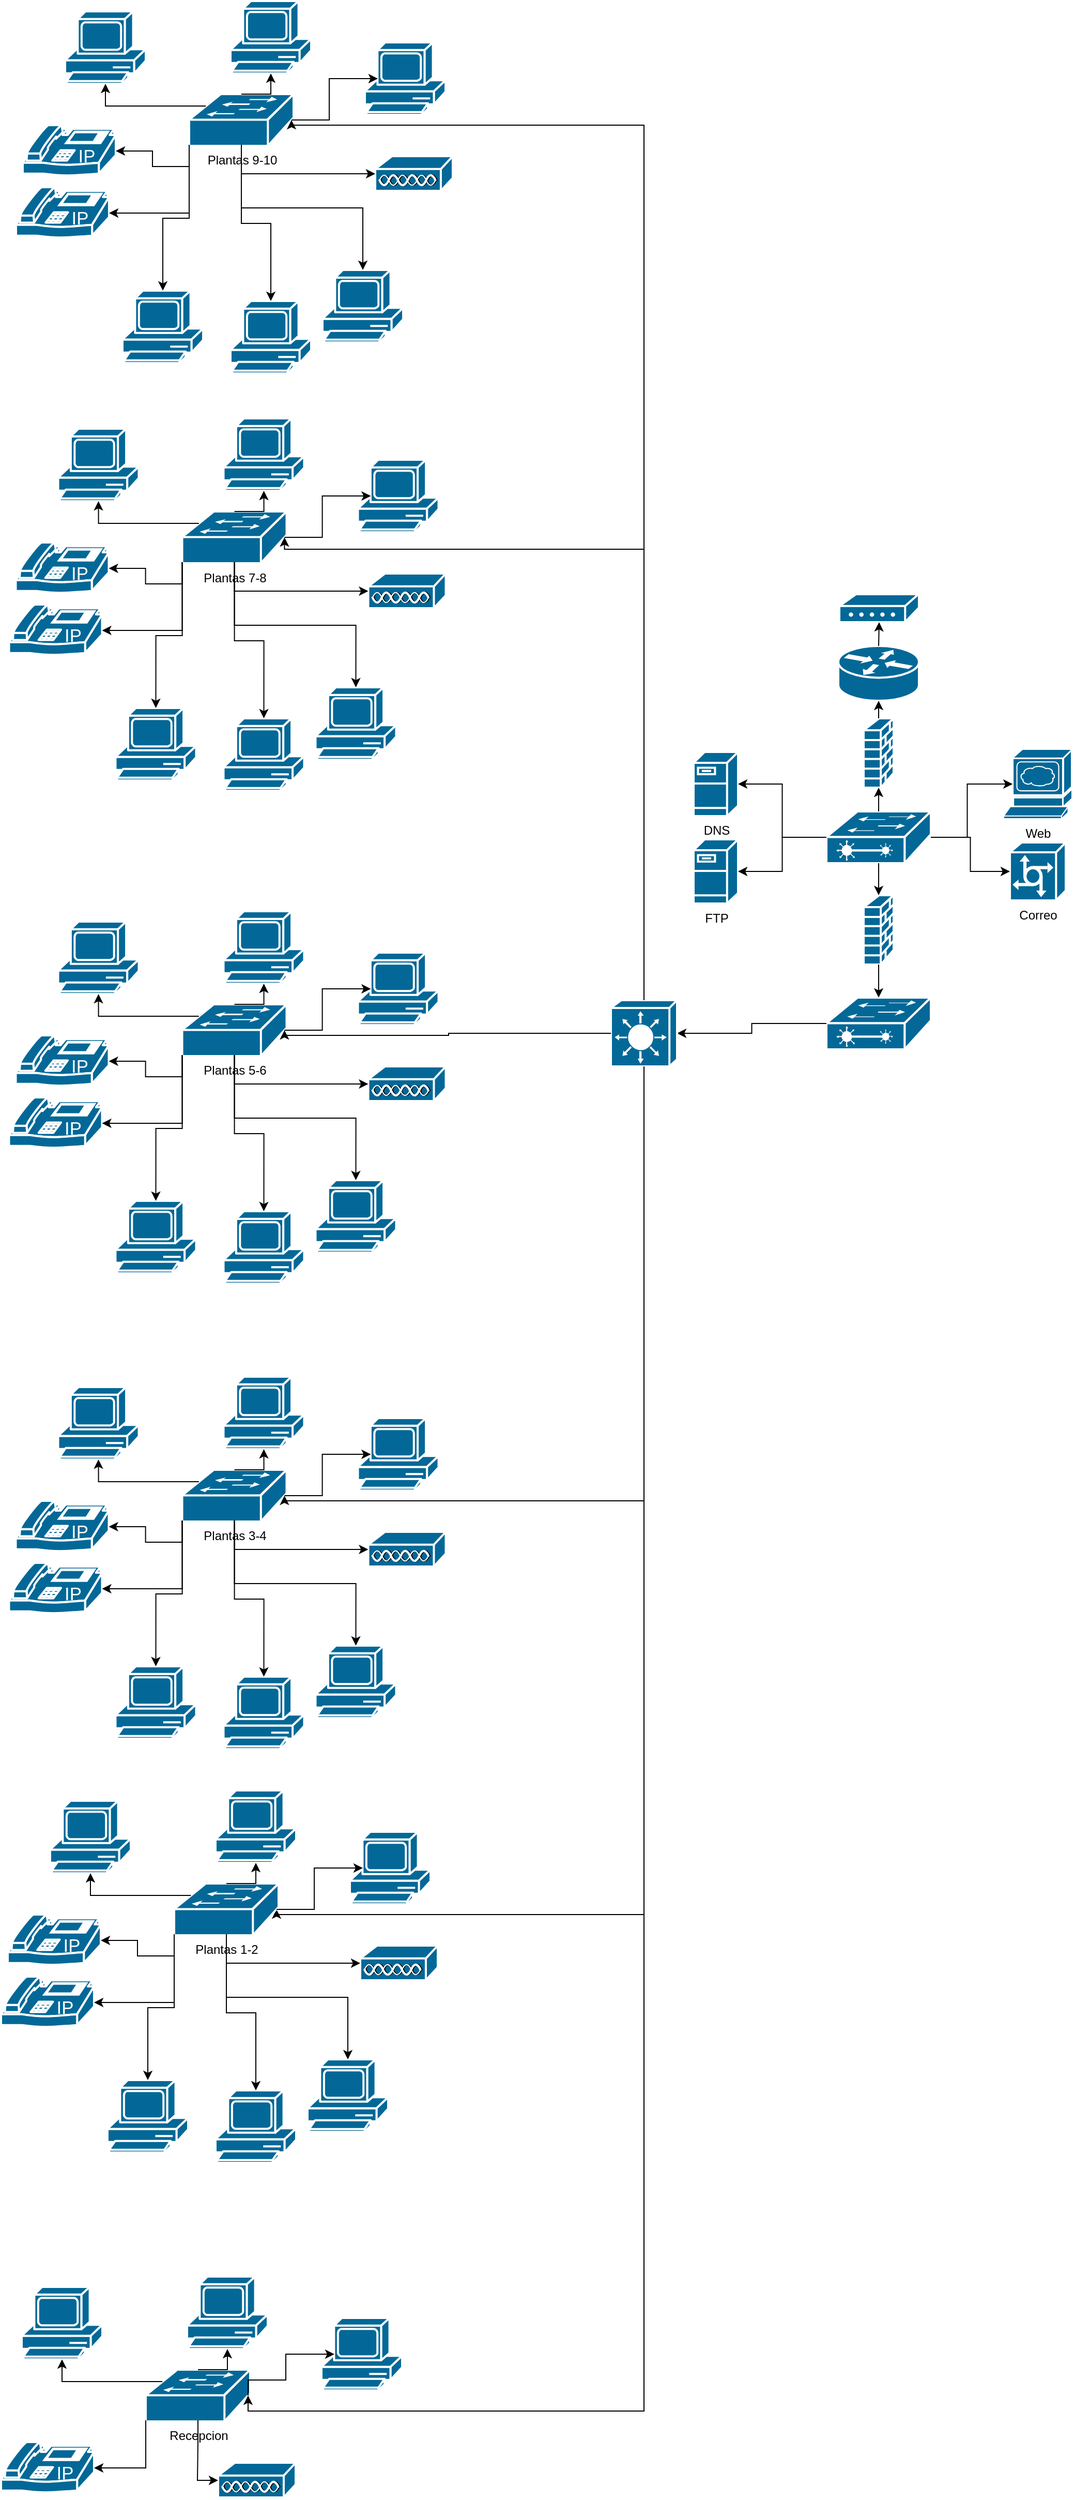 <mxfile version="26.1.0">
  <diagram id="6a731a19-8d31-9384-78a2-239565b7b9f0" name="Page-1">
    <mxGraphModel dx="1764" dy="2402" grid="1" gridSize="10" guides="1" tooltips="1" connect="1" arrows="1" fold="1" page="1" pageScale="1" pageWidth="827" pageHeight="1169" background="none" math="0" shadow="0">
      <root>
        <mxCell id="0" />
        <mxCell id="1" parent="0" />
        <mxCell id="Vm12SqW0arUlgmqyAax0-2257" value="" style="shape=mxgraph.cisco.routers.router;sketch=0;html=1;pointerEvents=1;dashed=0;fillColor=#036897;strokeColor=#ffffff;strokeWidth=2;verticalLabelPosition=bottom;verticalAlign=top;align=center;outlineConnect=0;" parent="1" vertex="1">
          <mxGeometry x="830" y="313.5" width="78" height="53" as="geometry" />
        </mxCell>
        <mxCell id="Vm12SqW0arUlgmqyAax0-2259" value="" style="shape=mxgraph.cisco.switches.layer_2_remote_switch;sketch=0;html=1;pointerEvents=1;dashed=0;fillColor=#036897;strokeColor=#ffffff;strokeWidth=2;verticalLabelPosition=bottom;verticalAlign=top;align=center;outlineConnect=0;" parent="1" vertex="1">
          <mxGeometry x="818.5" y="473.5" width="101" height="50" as="geometry" />
        </mxCell>
        <mxCell id="Vm12SqW0arUlgmqyAax0-2260" value="" style="shape=mxgraph.cisco.switches.layer_2_remote_switch;sketch=0;html=1;pointerEvents=1;dashed=0;fillColor=#036897;strokeColor=#ffffff;strokeWidth=2;verticalLabelPosition=bottom;verticalAlign=top;align=center;outlineConnect=0;" parent="1" vertex="1">
          <mxGeometry x="818.5" y="653.5" width="101" height="50" as="geometry" />
        </mxCell>
        <mxCell id="Vm12SqW0arUlgmqyAax0-2261" value="" style="shape=mxgraph.cisco.security.firewall;sketch=0;html=1;pointerEvents=1;dashed=0;fillColor=#036897;strokeColor=#ffffff;strokeWidth=2;verticalLabelPosition=bottom;verticalAlign=top;align=center;outlineConnect=0;" parent="1" vertex="1">
          <mxGeometry x="854.5" y="554.5" width="29" height="67" as="geometry" />
        </mxCell>
        <mxCell id="Vm12SqW0arUlgmqyAax0-2262" value="" style="shape=mxgraph.cisco.security.firewall;sketch=0;html=1;pointerEvents=1;dashed=0;fillColor=#036897;strokeColor=#ffffff;strokeWidth=2;verticalLabelPosition=bottom;verticalAlign=top;align=center;outlineConnect=0;" parent="1" vertex="1">
          <mxGeometry x="854.5" y="383.5" width="29" height="67" as="geometry" />
        </mxCell>
        <mxCell id="Vm12SqW0arUlgmqyAax0-2267" style="edgeStyle=orthogonalEdgeStyle;rounded=0;orthogonalLoop=1;jettySize=auto;html=1;exitX=0.5;exitY=0;exitDx=0;exitDy=0;exitPerimeter=0;entryX=0.5;entryY=1;entryDx=0;entryDy=0;entryPerimeter=0;" parent="1" source="Vm12SqW0arUlgmqyAax0-2262" target="Vm12SqW0arUlgmqyAax0-2257" edge="1">
          <mxGeometry relative="1" as="geometry" />
        </mxCell>
        <mxCell id="Vm12SqW0arUlgmqyAax0-2269" style="edgeStyle=orthogonalEdgeStyle;rounded=0;orthogonalLoop=1;jettySize=auto;html=1;exitX=0.5;exitY=0;exitDx=0;exitDy=0;exitPerimeter=0;entryX=0.5;entryY=1;entryDx=0;entryDy=0;entryPerimeter=0;" parent="1" source="Vm12SqW0arUlgmqyAax0-2259" target="Vm12SqW0arUlgmqyAax0-2262" edge="1">
          <mxGeometry relative="1" as="geometry" />
        </mxCell>
        <mxCell id="Vm12SqW0arUlgmqyAax0-2270" style="edgeStyle=orthogonalEdgeStyle;rounded=0;orthogonalLoop=1;jettySize=auto;html=1;exitX=0.5;exitY=1;exitDx=0;exitDy=0;exitPerimeter=0;entryX=0.5;entryY=0;entryDx=0;entryDy=0;entryPerimeter=0;" parent="1" source="Vm12SqW0arUlgmqyAax0-2259" target="Vm12SqW0arUlgmqyAax0-2261" edge="1">
          <mxGeometry relative="1" as="geometry" />
        </mxCell>
        <mxCell id="Vm12SqW0arUlgmqyAax0-2271" style="edgeStyle=orthogonalEdgeStyle;rounded=0;orthogonalLoop=1;jettySize=auto;html=1;exitX=0.5;exitY=1;exitDx=0;exitDy=0;exitPerimeter=0;entryX=0.5;entryY=0;entryDx=0;entryDy=0;entryPerimeter=0;" parent="1" source="Vm12SqW0arUlgmqyAax0-2261" target="Vm12SqW0arUlgmqyAax0-2260" edge="1">
          <mxGeometry relative="1" as="geometry" />
        </mxCell>
        <mxCell id="Vm12SqW0arUlgmqyAax0-2272" style="edgeStyle=orthogonalEdgeStyle;rounded=0;orthogonalLoop=1;jettySize=auto;html=1;exitX=0;exitY=0.5;exitDx=0;exitDy=0;exitPerimeter=0;entryX=1;entryY=0.5;entryDx=0;entryDy=0;entryPerimeter=0;" parent="1" source="Vm12SqW0arUlgmqyAax0-2260" target="Vm12SqW0arUlgmqyAax0-2282" edge="1">
          <mxGeometry relative="1" as="geometry">
            <mxPoint x="724" y="691.5" as="targetPoint" />
          </mxGeometry>
        </mxCell>
        <mxCell id="Vm12SqW0arUlgmqyAax0-2273" value="Web" style="shape=mxgraph.cisco.servers.www_server;sketch=0;html=1;pointerEvents=1;dashed=0;fillColor=#036897;strokeColor=#ffffff;strokeWidth=2;verticalLabelPosition=bottom;verticalAlign=top;align=center;outlineConnect=0;" parent="1" vertex="1">
          <mxGeometry x="990" y="413.5" width="66" height="67" as="geometry" />
        </mxCell>
        <mxCell id="Vm12SqW0arUlgmqyAax0-2274" style="edgeStyle=orthogonalEdgeStyle;rounded=0;orthogonalLoop=1;jettySize=auto;html=1;exitX=1;exitY=0.5;exitDx=0;exitDy=0;exitPerimeter=0;entryX=0.13;entryY=0.5;entryDx=0;entryDy=0;entryPerimeter=0;" parent="1" source="Vm12SqW0arUlgmqyAax0-2259" target="Vm12SqW0arUlgmqyAax0-2273" edge="1">
          <mxGeometry relative="1" as="geometry" />
        </mxCell>
        <mxCell id="Vm12SqW0arUlgmqyAax0-2275" value="DNS" style="shape=mxgraph.cisco.servers.fileserver;sketch=0;html=1;pointerEvents=1;dashed=0;fillColor=#036897;strokeColor=#ffffff;strokeWidth=2;verticalLabelPosition=bottom;verticalAlign=top;align=center;outlineConnect=0;" parent="1" vertex="1">
          <mxGeometry x="690" y="416" width="43" height="62" as="geometry" />
        </mxCell>
        <mxCell id="Vm12SqW0arUlgmqyAax0-2276" style="edgeStyle=orthogonalEdgeStyle;rounded=0;orthogonalLoop=1;jettySize=auto;html=1;exitX=0;exitY=0.5;exitDx=0;exitDy=0;exitPerimeter=0;entryX=1;entryY=0.5;entryDx=0;entryDy=0;entryPerimeter=0;" parent="1" source="Vm12SqW0arUlgmqyAax0-2259" target="Vm12SqW0arUlgmqyAax0-2275" edge="1">
          <mxGeometry relative="1" as="geometry" />
        </mxCell>
        <mxCell id="Vm12SqW0arUlgmqyAax0-2278" value="Correo" style="shape=mxgraph.cisco.servers.communications_server;sketch=0;html=1;pointerEvents=1;dashed=0;fillColor=#036897;strokeColor=#ffffff;strokeWidth=2;verticalLabelPosition=bottom;verticalAlign=top;align=center;outlineConnect=0;" parent="1" vertex="1">
          <mxGeometry x="996" y="503.5" width="54" height="56" as="geometry" />
        </mxCell>
        <mxCell id="Vm12SqW0arUlgmqyAax0-2279" style="edgeStyle=orthogonalEdgeStyle;rounded=0;orthogonalLoop=1;jettySize=auto;html=1;exitX=1;exitY=0.5;exitDx=0;exitDy=0;exitPerimeter=0;entryX=0;entryY=0.5;entryDx=0;entryDy=0;entryPerimeter=0;" parent="1" source="Vm12SqW0arUlgmqyAax0-2259" target="Vm12SqW0arUlgmqyAax0-2278" edge="1">
          <mxGeometry relative="1" as="geometry" />
        </mxCell>
        <mxCell id="Vm12SqW0arUlgmqyAax0-2280" value="FTP" style="shape=mxgraph.cisco.servers.fileserver;sketch=0;html=1;pointerEvents=1;dashed=0;fillColor=#036897;strokeColor=#ffffff;strokeWidth=2;verticalLabelPosition=bottom;verticalAlign=top;align=center;outlineConnect=0;" parent="1" vertex="1">
          <mxGeometry x="690" y="500.5" width="43" height="62" as="geometry" />
        </mxCell>
        <mxCell id="Vm12SqW0arUlgmqyAax0-2281" style="edgeStyle=orthogonalEdgeStyle;rounded=0;orthogonalLoop=1;jettySize=auto;html=1;exitX=0;exitY=0.5;exitDx=0;exitDy=0;exitPerimeter=0;entryX=1;entryY=0.5;entryDx=0;entryDy=0;entryPerimeter=0;" parent="1" source="Vm12SqW0arUlgmqyAax0-2259" target="Vm12SqW0arUlgmqyAax0-2280" edge="1">
          <mxGeometry relative="1" as="geometry" />
        </mxCell>
        <mxCell id="Vm12SqW0arUlgmqyAax0-2325" style="edgeStyle=orthogonalEdgeStyle;rounded=0;orthogonalLoop=1;jettySize=auto;html=1;exitX=0.5;exitY=1;exitDx=0;exitDy=0;exitPerimeter=0;entryX=0.98;entryY=0.5;entryDx=0;entryDy=0;entryPerimeter=0;" parent="1" source="Vm12SqW0arUlgmqyAax0-2282" target="Vm12SqW0arUlgmqyAax0-2299" edge="1">
          <mxGeometry relative="1" as="geometry">
            <mxPoint x="320" y="1570" as="targetPoint" />
            <Array as="points">
              <mxPoint x="642" y="1540" />
              <mxPoint x="287" y="1540" />
            </Array>
          </mxGeometry>
        </mxCell>
        <mxCell id="Vm12SqW0arUlgmqyAax0-2282" value="" style="shape=mxgraph.cisco.switches.layer_3_switch;sketch=0;html=1;pointerEvents=1;dashed=0;fillColor=#036897;strokeColor=#ffffff;strokeWidth=2;verticalLabelPosition=bottom;verticalAlign=top;align=center;outlineConnect=0;" parent="1" vertex="1">
          <mxGeometry x="610" y="656" width="64" height="64" as="geometry" />
        </mxCell>
        <mxCell id="Vm12SqW0arUlgmqyAax0-2283" value="Recepcion" style="shape=mxgraph.cisco.switches.workgroup_switch;sketch=0;html=1;pointerEvents=1;dashed=0;fillColor=#036897;strokeColor=#ffffff;strokeWidth=2;verticalLabelPosition=bottom;verticalAlign=top;align=center;outlineConnect=0;" parent="1" vertex="1">
          <mxGeometry x="160" y="1980" width="101" height="50" as="geometry" />
        </mxCell>
        <mxCell id="Vm12SqW0arUlgmqyAax0-2284" value="" style="shape=mxgraph.cisco.computers_and_peripherals.pc;sketch=0;html=1;pointerEvents=1;dashed=0;fillColor=#036897;strokeColor=#ffffff;strokeWidth=2;verticalLabelPosition=bottom;verticalAlign=top;align=center;outlineConnect=0;" parent="1" vertex="1">
          <mxGeometry x="200" y="1890" width="78" height="70" as="geometry" />
        </mxCell>
        <mxCell id="Vm12SqW0arUlgmqyAax0-2285" value="" style="shape=mxgraph.cisco.computers_and_peripherals.pc;sketch=0;html=1;pointerEvents=1;dashed=0;fillColor=#036897;strokeColor=#ffffff;strokeWidth=2;verticalLabelPosition=bottom;verticalAlign=top;align=center;outlineConnect=0;" parent="1" vertex="1">
          <mxGeometry x="40" y="1900" width="78" height="70" as="geometry" />
        </mxCell>
        <mxCell id="Vm12SqW0arUlgmqyAax0-2286" value="" style="shape=mxgraph.cisco.computers_and_peripherals.pc;sketch=0;html=1;pointerEvents=1;dashed=0;fillColor=#036897;strokeColor=#ffffff;strokeWidth=2;verticalLabelPosition=bottom;verticalAlign=top;align=center;outlineConnect=0;" parent="1" vertex="1">
          <mxGeometry x="330" y="1930" width="78" height="70" as="geometry" />
        </mxCell>
        <mxCell id="Vm12SqW0arUlgmqyAax0-2288" value="" style="shape=mxgraph.cisco.modems_and_phones.ip_phone;sketch=0;html=1;pointerEvents=1;dashed=0;fillColor=#036897;strokeColor=#ffffff;strokeWidth=2;verticalLabelPosition=bottom;verticalAlign=top;align=center;outlineConnect=0;" parent="1" vertex="1">
          <mxGeometry x="20" y="2050" width="90" height="50" as="geometry" />
        </mxCell>
        <mxCell id="Vm12SqW0arUlgmqyAax0-2289" value="" style="shape=mxgraph.cisco.modems_and_phones.modem;sketch=0;html=1;pointerEvents=1;dashed=0;fillColor=#036897;strokeColor=#ffffff;strokeWidth=2;verticalLabelPosition=bottom;verticalAlign=top;align=center;outlineConnect=0;" parent="1" vertex="1">
          <mxGeometry x="831" y="263.5" width="77" height="27" as="geometry" />
        </mxCell>
        <mxCell id="Vm12SqW0arUlgmqyAax0-2290" style="edgeStyle=orthogonalEdgeStyle;rounded=0;orthogonalLoop=1;jettySize=auto;html=1;exitX=0.5;exitY=0;exitDx=0;exitDy=0;exitPerimeter=0;entryX=0.5;entryY=1;entryDx=0;entryDy=0;entryPerimeter=0;" parent="1" source="Vm12SqW0arUlgmqyAax0-2257" target="Vm12SqW0arUlgmqyAax0-2289" edge="1">
          <mxGeometry relative="1" as="geometry" />
        </mxCell>
        <mxCell id="Vm12SqW0arUlgmqyAax0-2293" value="" style="shape=mxgraph.cisco.misc.access_point;sketch=0;html=1;pointerEvents=1;dashed=0;fillColor=#036897;strokeColor=#ffffff;strokeWidth=2;verticalLabelPosition=bottom;verticalAlign=top;align=center;outlineConnect=0;" parent="1" vertex="1">
          <mxGeometry x="230" y="2070" width="75" height="34" as="geometry" />
        </mxCell>
        <mxCell id="Vm12SqW0arUlgmqyAax0-2294" style="edgeStyle=orthogonalEdgeStyle;rounded=0;orthogonalLoop=1;jettySize=auto;html=1;exitX=0.5;exitY=0.98;exitDx=0;exitDy=0;exitPerimeter=0;entryX=0;entryY=0.5;entryDx=0;entryDy=0;entryPerimeter=0;" parent="1" source="Vm12SqW0arUlgmqyAax0-2283" target="Vm12SqW0arUlgmqyAax0-2293" edge="1">
          <mxGeometry relative="1" as="geometry" />
        </mxCell>
        <mxCell id="Vm12SqW0arUlgmqyAax0-2295" style="edgeStyle=orthogonalEdgeStyle;rounded=0;orthogonalLoop=1;jettySize=auto;html=1;exitX=0;exitY=0.98;exitDx=0;exitDy=0;exitPerimeter=0;entryX=1;entryY=0.5;entryDx=0;entryDy=0;entryPerimeter=0;" parent="1" source="Vm12SqW0arUlgmqyAax0-2283" target="Vm12SqW0arUlgmqyAax0-2288" edge="1">
          <mxGeometry relative="1" as="geometry" />
        </mxCell>
        <mxCell id="Vm12SqW0arUlgmqyAax0-2296" style="edgeStyle=orthogonalEdgeStyle;rounded=0;orthogonalLoop=1;jettySize=auto;html=1;exitX=0.16;exitY=0.23;exitDx=0;exitDy=0;exitPerimeter=0;entryX=0.5;entryY=1;entryDx=0;entryDy=0;entryPerimeter=0;" parent="1" source="Vm12SqW0arUlgmqyAax0-2283" target="Vm12SqW0arUlgmqyAax0-2285" edge="1">
          <mxGeometry relative="1" as="geometry" />
        </mxCell>
        <mxCell id="Vm12SqW0arUlgmqyAax0-2297" style="edgeStyle=orthogonalEdgeStyle;rounded=0;orthogonalLoop=1;jettySize=auto;html=1;exitX=0.5;exitY=0;exitDx=0;exitDy=0;exitPerimeter=0;entryX=0.5;entryY=1;entryDx=0;entryDy=0;entryPerimeter=0;" parent="1" source="Vm12SqW0arUlgmqyAax0-2283" target="Vm12SqW0arUlgmqyAax0-2284" edge="1">
          <mxGeometry relative="1" as="geometry" />
        </mxCell>
        <mxCell id="Vm12SqW0arUlgmqyAax0-2298" style="edgeStyle=orthogonalEdgeStyle;rounded=0;orthogonalLoop=1;jettySize=auto;html=1;exitX=0.98;exitY=0.5;exitDx=0;exitDy=0;exitPerimeter=0;entryX=0.16;entryY=0.5;entryDx=0;entryDy=0;entryPerimeter=0;" parent="1" source="Vm12SqW0arUlgmqyAax0-2283" target="Vm12SqW0arUlgmqyAax0-2286" edge="1">
          <mxGeometry relative="1" as="geometry">
            <Array as="points">
              <mxPoint x="258.5" y="1990" />
              <mxPoint x="295.5" y="1990" />
              <mxPoint x="295.5" y="1965" />
            </Array>
          </mxGeometry>
        </mxCell>
        <mxCell id="Vm12SqW0arUlgmqyAax0-2299" value="Plantas 1-2" style="shape=mxgraph.cisco.switches.workgroup_switch;sketch=0;html=1;pointerEvents=1;dashed=0;fillColor=#036897;strokeColor=#ffffff;strokeWidth=2;verticalLabelPosition=bottom;verticalAlign=top;align=center;outlineConnect=0;" parent="1" vertex="1">
          <mxGeometry x="187.5" y="1510" width="101" height="50" as="geometry" />
        </mxCell>
        <mxCell id="Vm12SqW0arUlgmqyAax0-2300" value="" style="shape=mxgraph.cisco.computers_and_peripherals.pc;sketch=0;html=1;pointerEvents=1;dashed=0;fillColor=#036897;strokeColor=#ffffff;strokeWidth=2;verticalLabelPosition=bottom;verticalAlign=top;align=center;outlineConnect=0;" parent="1" vertex="1">
          <mxGeometry x="227.5" y="1420" width="78" height="70" as="geometry" />
        </mxCell>
        <mxCell id="Vm12SqW0arUlgmqyAax0-2301" value="" style="shape=mxgraph.cisco.computers_and_peripherals.pc;sketch=0;html=1;pointerEvents=1;dashed=0;fillColor=#036897;strokeColor=#ffffff;strokeWidth=2;verticalLabelPosition=bottom;verticalAlign=top;align=center;outlineConnect=0;" parent="1" vertex="1">
          <mxGeometry x="67.5" y="1430" width="78" height="70" as="geometry" />
        </mxCell>
        <mxCell id="Vm12SqW0arUlgmqyAax0-2302" value="" style="shape=mxgraph.cisco.computers_and_peripherals.pc;sketch=0;html=1;pointerEvents=1;dashed=0;fillColor=#036897;strokeColor=#ffffff;strokeWidth=2;verticalLabelPosition=bottom;verticalAlign=top;align=center;outlineConnect=0;" parent="1" vertex="1">
          <mxGeometry x="357.5" y="1460" width="78" height="70" as="geometry" />
        </mxCell>
        <mxCell id="Vm12SqW0arUlgmqyAax0-2303" value="" style="shape=mxgraph.cisco.modems_and_phones.ip_phone;sketch=0;html=1;pointerEvents=1;dashed=0;fillColor=#036897;strokeColor=#ffffff;strokeWidth=2;verticalLabelPosition=bottom;verticalAlign=top;align=center;outlineConnect=0;" parent="1" vertex="1">
          <mxGeometry x="26.5" y="1540" width="90" height="50" as="geometry" />
        </mxCell>
        <mxCell id="Vm12SqW0arUlgmqyAax0-2304" value="" style="shape=mxgraph.cisco.misc.access_point;sketch=0;html=1;pointerEvents=1;dashed=0;fillColor=#036897;strokeColor=#ffffff;strokeWidth=2;verticalLabelPosition=bottom;verticalAlign=top;align=center;outlineConnect=0;" parent="1" vertex="1">
          <mxGeometry x="367.5" y="1570" width="75" height="34" as="geometry" />
        </mxCell>
        <mxCell id="Vm12SqW0arUlgmqyAax0-2305" style="edgeStyle=orthogonalEdgeStyle;rounded=0;orthogonalLoop=1;jettySize=auto;html=1;exitX=0.5;exitY=0.98;exitDx=0;exitDy=0;exitPerimeter=0;entryX=0;entryY=0.5;entryDx=0;entryDy=0;entryPerimeter=0;" parent="1" source="Vm12SqW0arUlgmqyAax0-2299" target="Vm12SqW0arUlgmqyAax0-2304" edge="1">
          <mxGeometry relative="1" as="geometry" />
        </mxCell>
        <mxCell id="Vm12SqW0arUlgmqyAax0-2306" style="edgeStyle=orthogonalEdgeStyle;rounded=0;orthogonalLoop=1;jettySize=auto;html=1;exitX=0;exitY=0.98;exitDx=0;exitDy=0;exitPerimeter=0;entryX=1;entryY=0.5;entryDx=0;entryDy=0;entryPerimeter=0;" parent="1" source="Vm12SqW0arUlgmqyAax0-2299" target="Vm12SqW0arUlgmqyAax0-2303" edge="1">
          <mxGeometry relative="1" as="geometry" />
        </mxCell>
        <mxCell id="Vm12SqW0arUlgmqyAax0-2307" style="edgeStyle=orthogonalEdgeStyle;rounded=0;orthogonalLoop=1;jettySize=auto;html=1;exitX=0.16;exitY=0.23;exitDx=0;exitDy=0;exitPerimeter=0;entryX=0.5;entryY=1;entryDx=0;entryDy=0;entryPerimeter=0;" parent="1" source="Vm12SqW0arUlgmqyAax0-2299" target="Vm12SqW0arUlgmqyAax0-2301" edge="1">
          <mxGeometry relative="1" as="geometry" />
        </mxCell>
        <mxCell id="Vm12SqW0arUlgmqyAax0-2308" style="edgeStyle=orthogonalEdgeStyle;rounded=0;orthogonalLoop=1;jettySize=auto;html=1;exitX=0.5;exitY=0;exitDx=0;exitDy=0;exitPerimeter=0;entryX=0.5;entryY=1;entryDx=0;entryDy=0;entryPerimeter=0;" parent="1" source="Vm12SqW0arUlgmqyAax0-2299" target="Vm12SqW0arUlgmqyAax0-2300" edge="1">
          <mxGeometry relative="1" as="geometry" />
        </mxCell>
        <mxCell id="Vm12SqW0arUlgmqyAax0-2309" style="edgeStyle=orthogonalEdgeStyle;rounded=0;orthogonalLoop=1;jettySize=auto;html=1;exitX=0.98;exitY=0.5;exitDx=0;exitDy=0;exitPerimeter=0;entryX=0.16;entryY=0.5;entryDx=0;entryDy=0;entryPerimeter=0;" parent="1" source="Vm12SqW0arUlgmqyAax0-2299" target="Vm12SqW0arUlgmqyAax0-2302" edge="1">
          <mxGeometry relative="1" as="geometry" />
        </mxCell>
        <mxCell id="Vm12SqW0arUlgmqyAax0-2310" value="" style="shape=mxgraph.cisco.computers_and_peripherals.pc;sketch=0;html=1;pointerEvents=1;dashed=0;fillColor=#036897;strokeColor=#ffffff;strokeWidth=2;verticalLabelPosition=bottom;verticalAlign=top;align=center;outlineConnect=0;" parent="1" vertex="1">
          <mxGeometry x="227.5" y="1710" width="78" height="70" as="geometry" />
        </mxCell>
        <mxCell id="Vm12SqW0arUlgmqyAax0-2311" value="" style="shape=mxgraph.cisco.computers_and_peripherals.pc;sketch=0;html=1;pointerEvents=1;dashed=0;fillColor=#036897;strokeColor=#ffffff;strokeWidth=2;verticalLabelPosition=bottom;verticalAlign=top;align=center;outlineConnect=0;" parent="1" vertex="1">
          <mxGeometry x="123" y="1700" width="78" height="70" as="geometry" />
        </mxCell>
        <mxCell id="Vm12SqW0arUlgmqyAax0-2312" value="" style="shape=mxgraph.cisco.computers_and_peripherals.pc;sketch=0;html=1;pointerEvents=1;dashed=0;fillColor=#036897;strokeColor=#ffffff;strokeWidth=2;verticalLabelPosition=bottom;verticalAlign=top;align=center;outlineConnect=0;" parent="1" vertex="1">
          <mxGeometry x="316.5" y="1680" width="78" height="70" as="geometry" />
        </mxCell>
        <mxCell id="Vm12SqW0arUlgmqyAax0-2316" style="edgeStyle=orthogonalEdgeStyle;rounded=0;orthogonalLoop=1;jettySize=auto;html=1;exitX=0;exitY=0.98;exitDx=0;exitDy=0;exitPerimeter=0;entryX=0.5;entryY=0;entryDx=0;entryDy=0;entryPerimeter=0;" parent="1" source="Vm12SqW0arUlgmqyAax0-2299" target="Vm12SqW0arUlgmqyAax0-2311" edge="1">
          <mxGeometry relative="1" as="geometry" />
        </mxCell>
        <mxCell id="Vm12SqW0arUlgmqyAax0-2317" style="edgeStyle=orthogonalEdgeStyle;rounded=0;orthogonalLoop=1;jettySize=auto;html=1;exitX=0.5;exitY=0.98;exitDx=0;exitDy=0;exitPerimeter=0;entryX=0.5;entryY=0;entryDx=0;entryDy=0;entryPerimeter=0;" parent="1" source="Vm12SqW0arUlgmqyAax0-2299" target="Vm12SqW0arUlgmqyAax0-2310" edge="1">
          <mxGeometry relative="1" as="geometry" />
        </mxCell>
        <mxCell id="Vm12SqW0arUlgmqyAax0-2319" style="edgeStyle=orthogonalEdgeStyle;rounded=0;orthogonalLoop=1;jettySize=auto;html=1;exitX=0.5;exitY=0.98;exitDx=0;exitDy=0;exitPerimeter=0;entryX=0.5;entryY=0;entryDx=0;entryDy=0;entryPerimeter=0;" parent="1" source="Vm12SqW0arUlgmqyAax0-2299" target="Vm12SqW0arUlgmqyAax0-2312" edge="1">
          <mxGeometry relative="1" as="geometry" />
        </mxCell>
        <mxCell id="Vm12SqW0arUlgmqyAax0-2320" value="" style="shape=mxgraph.cisco.modems_and_phones.ip_phone;sketch=0;html=1;pointerEvents=1;dashed=0;fillColor=#036897;strokeColor=#ffffff;strokeWidth=2;verticalLabelPosition=bottom;verticalAlign=top;align=center;outlineConnect=0;" parent="1" vertex="1">
          <mxGeometry x="20" y="1600" width="90" height="50" as="geometry" />
        </mxCell>
        <mxCell id="Vm12SqW0arUlgmqyAax0-2321" style="edgeStyle=orthogonalEdgeStyle;rounded=0;orthogonalLoop=1;jettySize=auto;html=1;exitX=0;exitY=0.98;exitDx=0;exitDy=0;exitPerimeter=0;entryX=1;entryY=0.5;entryDx=0;entryDy=0;entryPerimeter=0;" parent="1" source="Vm12SqW0arUlgmqyAax0-2299" target="Vm12SqW0arUlgmqyAax0-2320" edge="1">
          <mxGeometry relative="1" as="geometry" />
        </mxCell>
        <mxCell id="Vm12SqW0arUlgmqyAax0-2323" style="edgeStyle=orthogonalEdgeStyle;rounded=0;orthogonalLoop=1;jettySize=auto;html=1;exitX=0.5;exitY=1;exitDx=0;exitDy=0;exitPerimeter=0;entryX=0.98;entryY=0.5;entryDx=0;entryDy=0;entryPerimeter=0;" parent="1" source="Vm12SqW0arUlgmqyAax0-2282" target="Vm12SqW0arUlgmqyAax0-2283" edge="1">
          <mxGeometry relative="1" as="geometry">
            <mxPoint x="330" y="1350" as="targetPoint" />
            <Array as="points">
              <mxPoint x="642" y="2020" />
              <mxPoint x="259" y="2020" />
            </Array>
          </mxGeometry>
        </mxCell>
        <mxCell id="Vm12SqW0arUlgmqyAax0-2326" value="Plantas 3-4" style="shape=mxgraph.cisco.switches.workgroup_switch;sketch=0;html=1;pointerEvents=1;dashed=0;fillColor=#036897;strokeColor=#ffffff;strokeWidth=2;verticalLabelPosition=bottom;verticalAlign=top;align=center;outlineConnect=0;" parent="1" vertex="1">
          <mxGeometry x="195.25" y="1110" width="101" height="50" as="geometry" />
        </mxCell>
        <mxCell id="Vm12SqW0arUlgmqyAax0-2327" value="" style="shape=mxgraph.cisco.computers_and_peripherals.pc;sketch=0;html=1;pointerEvents=1;dashed=0;fillColor=#036897;strokeColor=#ffffff;strokeWidth=2;verticalLabelPosition=bottom;verticalAlign=top;align=center;outlineConnect=0;" parent="1" vertex="1">
          <mxGeometry x="235.25" y="1020" width="78" height="70" as="geometry" />
        </mxCell>
        <mxCell id="Vm12SqW0arUlgmqyAax0-2328" value="" style="shape=mxgraph.cisco.computers_and_peripherals.pc;sketch=0;html=1;pointerEvents=1;dashed=0;fillColor=#036897;strokeColor=#ffffff;strokeWidth=2;verticalLabelPosition=bottom;verticalAlign=top;align=center;outlineConnect=0;" parent="1" vertex="1">
          <mxGeometry x="75.25" y="1030" width="78" height="70" as="geometry" />
        </mxCell>
        <mxCell id="Vm12SqW0arUlgmqyAax0-2329" value="" style="shape=mxgraph.cisco.computers_and_peripherals.pc;sketch=0;html=1;pointerEvents=1;dashed=0;fillColor=#036897;strokeColor=#ffffff;strokeWidth=2;verticalLabelPosition=bottom;verticalAlign=top;align=center;outlineConnect=0;" parent="1" vertex="1">
          <mxGeometry x="365.25" y="1060" width="78" height="70" as="geometry" />
        </mxCell>
        <mxCell id="Vm12SqW0arUlgmqyAax0-2330" value="" style="shape=mxgraph.cisco.modems_and_phones.ip_phone;sketch=0;html=1;pointerEvents=1;dashed=0;fillColor=#036897;strokeColor=#ffffff;strokeWidth=2;verticalLabelPosition=bottom;verticalAlign=top;align=center;outlineConnect=0;" parent="1" vertex="1">
          <mxGeometry x="34.25" y="1140" width="90" height="50" as="geometry" />
        </mxCell>
        <mxCell id="Vm12SqW0arUlgmqyAax0-2331" value="" style="shape=mxgraph.cisco.misc.access_point;sketch=0;html=1;pointerEvents=1;dashed=0;fillColor=#036897;strokeColor=#ffffff;strokeWidth=2;verticalLabelPosition=bottom;verticalAlign=top;align=center;outlineConnect=0;" parent="1" vertex="1">
          <mxGeometry x="375.25" y="1170" width="75" height="34" as="geometry" />
        </mxCell>
        <mxCell id="Vm12SqW0arUlgmqyAax0-2332" style="edgeStyle=orthogonalEdgeStyle;rounded=0;orthogonalLoop=1;jettySize=auto;html=1;exitX=0.5;exitY=0.98;exitDx=0;exitDy=0;exitPerimeter=0;entryX=0;entryY=0.5;entryDx=0;entryDy=0;entryPerimeter=0;" parent="1" source="Vm12SqW0arUlgmqyAax0-2326" target="Vm12SqW0arUlgmqyAax0-2331" edge="1">
          <mxGeometry relative="1" as="geometry" />
        </mxCell>
        <mxCell id="Vm12SqW0arUlgmqyAax0-2333" style="edgeStyle=orthogonalEdgeStyle;rounded=0;orthogonalLoop=1;jettySize=auto;html=1;exitX=0;exitY=0.98;exitDx=0;exitDy=0;exitPerimeter=0;entryX=1;entryY=0.5;entryDx=0;entryDy=0;entryPerimeter=0;" parent="1" source="Vm12SqW0arUlgmqyAax0-2326" target="Vm12SqW0arUlgmqyAax0-2330" edge="1">
          <mxGeometry relative="1" as="geometry" />
        </mxCell>
        <mxCell id="Vm12SqW0arUlgmqyAax0-2334" style="edgeStyle=orthogonalEdgeStyle;rounded=0;orthogonalLoop=1;jettySize=auto;html=1;exitX=0.16;exitY=0.23;exitDx=0;exitDy=0;exitPerimeter=0;entryX=0.5;entryY=1;entryDx=0;entryDy=0;entryPerimeter=0;" parent="1" source="Vm12SqW0arUlgmqyAax0-2326" target="Vm12SqW0arUlgmqyAax0-2328" edge="1">
          <mxGeometry relative="1" as="geometry" />
        </mxCell>
        <mxCell id="Vm12SqW0arUlgmqyAax0-2335" style="edgeStyle=orthogonalEdgeStyle;rounded=0;orthogonalLoop=1;jettySize=auto;html=1;exitX=0.5;exitY=0;exitDx=0;exitDy=0;exitPerimeter=0;entryX=0.5;entryY=1;entryDx=0;entryDy=0;entryPerimeter=0;" parent="1" source="Vm12SqW0arUlgmqyAax0-2326" target="Vm12SqW0arUlgmqyAax0-2327" edge="1">
          <mxGeometry relative="1" as="geometry" />
        </mxCell>
        <mxCell id="Vm12SqW0arUlgmqyAax0-2336" style="edgeStyle=orthogonalEdgeStyle;rounded=0;orthogonalLoop=1;jettySize=auto;html=1;exitX=0.98;exitY=0.5;exitDx=0;exitDy=0;exitPerimeter=0;entryX=0.16;entryY=0.5;entryDx=0;entryDy=0;entryPerimeter=0;" parent="1" source="Vm12SqW0arUlgmqyAax0-2326" target="Vm12SqW0arUlgmqyAax0-2329" edge="1">
          <mxGeometry relative="1" as="geometry" />
        </mxCell>
        <mxCell id="Vm12SqW0arUlgmqyAax0-2337" value="" style="shape=mxgraph.cisco.computers_and_peripherals.pc;sketch=0;html=1;pointerEvents=1;dashed=0;fillColor=#036897;strokeColor=#ffffff;strokeWidth=2;verticalLabelPosition=bottom;verticalAlign=top;align=center;outlineConnect=0;" parent="1" vertex="1">
          <mxGeometry x="235.25" y="1310" width="78" height="70" as="geometry" />
        </mxCell>
        <mxCell id="Vm12SqW0arUlgmqyAax0-2338" value="" style="shape=mxgraph.cisco.computers_and_peripherals.pc;sketch=0;html=1;pointerEvents=1;dashed=0;fillColor=#036897;strokeColor=#ffffff;strokeWidth=2;verticalLabelPosition=bottom;verticalAlign=top;align=center;outlineConnect=0;" parent="1" vertex="1">
          <mxGeometry x="130.75" y="1300" width="78" height="70" as="geometry" />
        </mxCell>
        <mxCell id="Vm12SqW0arUlgmqyAax0-2339" value="" style="shape=mxgraph.cisco.computers_and_peripherals.pc;sketch=0;html=1;pointerEvents=1;dashed=0;fillColor=#036897;strokeColor=#ffffff;strokeWidth=2;verticalLabelPosition=bottom;verticalAlign=top;align=center;outlineConnect=0;" parent="1" vertex="1">
          <mxGeometry x="324.25" y="1280" width="78" height="70" as="geometry" />
        </mxCell>
        <mxCell id="Vm12SqW0arUlgmqyAax0-2340" style="edgeStyle=orthogonalEdgeStyle;rounded=0;orthogonalLoop=1;jettySize=auto;html=1;exitX=0;exitY=0.98;exitDx=0;exitDy=0;exitPerimeter=0;entryX=0.5;entryY=0;entryDx=0;entryDy=0;entryPerimeter=0;" parent="1" source="Vm12SqW0arUlgmqyAax0-2326" target="Vm12SqW0arUlgmqyAax0-2338" edge="1">
          <mxGeometry relative="1" as="geometry" />
        </mxCell>
        <mxCell id="Vm12SqW0arUlgmqyAax0-2341" style="edgeStyle=orthogonalEdgeStyle;rounded=0;orthogonalLoop=1;jettySize=auto;html=1;exitX=0.5;exitY=0.98;exitDx=0;exitDy=0;exitPerimeter=0;entryX=0.5;entryY=0;entryDx=0;entryDy=0;entryPerimeter=0;" parent="1" source="Vm12SqW0arUlgmqyAax0-2326" target="Vm12SqW0arUlgmqyAax0-2337" edge="1">
          <mxGeometry relative="1" as="geometry" />
        </mxCell>
        <mxCell id="Vm12SqW0arUlgmqyAax0-2342" style="edgeStyle=orthogonalEdgeStyle;rounded=0;orthogonalLoop=1;jettySize=auto;html=1;exitX=0.5;exitY=0.98;exitDx=0;exitDy=0;exitPerimeter=0;entryX=0.5;entryY=0;entryDx=0;entryDy=0;entryPerimeter=0;" parent="1" source="Vm12SqW0arUlgmqyAax0-2326" target="Vm12SqW0arUlgmqyAax0-2339" edge="1">
          <mxGeometry relative="1" as="geometry" />
        </mxCell>
        <mxCell id="Vm12SqW0arUlgmqyAax0-2343" value="" style="shape=mxgraph.cisco.modems_and_phones.ip_phone;sketch=0;html=1;pointerEvents=1;dashed=0;fillColor=#036897;strokeColor=#ffffff;strokeWidth=2;verticalLabelPosition=bottom;verticalAlign=top;align=center;outlineConnect=0;" parent="1" vertex="1">
          <mxGeometry x="27.75" y="1200" width="90" height="50" as="geometry" />
        </mxCell>
        <mxCell id="Vm12SqW0arUlgmqyAax0-2344" style="edgeStyle=orthogonalEdgeStyle;rounded=0;orthogonalLoop=1;jettySize=auto;html=1;exitX=0;exitY=0.98;exitDx=0;exitDy=0;exitPerimeter=0;entryX=1;entryY=0.5;entryDx=0;entryDy=0;entryPerimeter=0;" parent="1" source="Vm12SqW0arUlgmqyAax0-2326" target="Vm12SqW0arUlgmqyAax0-2343" edge="1">
          <mxGeometry relative="1" as="geometry" />
        </mxCell>
        <mxCell id="Vm12SqW0arUlgmqyAax0-2345" value="Plantas 5-6" style="shape=mxgraph.cisco.switches.workgroup_switch;sketch=0;html=1;pointerEvents=1;dashed=0;fillColor=#036897;strokeColor=#ffffff;strokeWidth=2;verticalLabelPosition=bottom;verticalAlign=top;align=center;outlineConnect=0;" parent="1" vertex="1">
          <mxGeometry x="195.25" y="660" width="101" height="50" as="geometry" />
        </mxCell>
        <mxCell id="Vm12SqW0arUlgmqyAax0-2346" value="" style="shape=mxgraph.cisco.computers_and_peripherals.pc;sketch=0;html=1;pointerEvents=1;dashed=0;fillColor=#036897;strokeColor=#ffffff;strokeWidth=2;verticalLabelPosition=bottom;verticalAlign=top;align=center;outlineConnect=0;" parent="1" vertex="1">
          <mxGeometry x="235.25" y="570" width="78" height="70" as="geometry" />
        </mxCell>
        <mxCell id="Vm12SqW0arUlgmqyAax0-2347" value="" style="shape=mxgraph.cisco.computers_and_peripherals.pc;sketch=0;html=1;pointerEvents=1;dashed=0;fillColor=#036897;strokeColor=#ffffff;strokeWidth=2;verticalLabelPosition=bottom;verticalAlign=top;align=center;outlineConnect=0;" parent="1" vertex="1">
          <mxGeometry x="75.25" y="580" width="78" height="70" as="geometry" />
        </mxCell>
        <mxCell id="Vm12SqW0arUlgmqyAax0-2348" value="" style="shape=mxgraph.cisco.computers_and_peripherals.pc;sketch=0;html=1;pointerEvents=1;dashed=0;fillColor=#036897;strokeColor=#ffffff;strokeWidth=2;verticalLabelPosition=bottom;verticalAlign=top;align=center;outlineConnect=0;" parent="1" vertex="1">
          <mxGeometry x="365.25" y="610" width="78" height="70" as="geometry" />
        </mxCell>
        <mxCell id="Vm12SqW0arUlgmqyAax0-2349" value="" style="shape=mxgraph.cisco.modems_and_phones.ip_phone;sketch=0;html=1;pointerEvents=1;dashed=0;fillColor=#036897;strokeColor=#ffffff;strokeWidth=2;verticalLabelPosition=bottom;verticalAlign=top;align=center;outlineConnect=0;" parent="1" vertex="1">
          <mxGeometry x="34.25" y="690" width="90" height="50" as="geometry" />
        </mxCell>
        <mxCell id="Vm12SqW0arUlgmqyAax0-2350" value="" style="shape=mxgraph.cisco.misc.access_point;sketch=0;html=1;pointerEvents=1;dashed=0;fillColor=#036897;strokeColor=#ffffff;strokeWidth=2;verticalLabelPosition=bottom;verticalAlign=top;align=center;outlineConnect=0;" parent="1" vertex="1">
          <mxGeometry x="375.25" y="720" width="75" height="34" as="geometry" />
        </mxCell>
        <mxCell id="Vm12SqW0arUlgmqyAax0-2351" style="edgeStyle=orthogonalEdgeStyle;rounded=0;orthogonalLoop=1;jettySize=auto;html=1;exitX=0.5;exitY=0.98;exitDx=0;exitDy=0;exitPerimeter=0;entryX=0;entryY=0.5;entryDx=0;entryDy=0;entryPerimeter=0;" parent="1" source="Vm12SqW0arUlgmqyAax0-2345" target="Vm12SqW0arUlgmqyAax0-2350" edge="1">
          <mxGeometry relative="1" as="geometry" />
        </mxCell>
        <mxCell id="Vm12SqW0arUlgmqyAax0-2352" style="edgeStyle=orthogonalEdgeStyle;rounded=0;orthogonalLoop=1;jettySize=auto;html=1;exitX=0;exitY=0.98;exitDx=0;exitDy=0;exitPerimeter=0;entryX=1;entryY=0.5;entryDx=0;entryDy=0;entryPerimeter=0;" parent="1" source="Vm12SqW0arUlgmqyAax0-2345" target="Vm12SqW0arUlgmqyAax0-2349" edge="1">
          <mxGeometry relative="1" as="geometry" />
        </mxCell>
        <mxCell id="Vm12SqW0arUlgmqyAax0-2353" style="edgeStyle=orthogonalEdgeStyle;rounded=0;orthogonalLoop=1;jettySize=auto;html=1;exitX=0.16;exitY=0.23;exitDx=0;exitDy=0;exitPerimeter=0;entryX=0.5;entryY=1;entryDx=0;entryDy=0;entryPerimeter=0;" parent="1" source="Vm12SqW0arUlgmqyAax0-2345" target="Vm12SqW0arUlgmqyAax0-2347" edge="1">
          <mxGeometry relative="1" as="geometry" />
        </mxCell>
        <mxCell id="Vm12SqW0arUlgmqyAax0-2354" style="edgeStyle=orthogonalEdgeStyle;rounded=0;orthogonalLoop=1;jettySize=auto;html=1;exitX=0.5;exitY=0;exitDx=0;exitDy=0;exitPerimeter=0;entryX=0.5;entryY=1;entryDx=0;entryDy=0;entryPerimeter=0;" parent="1" source="Vm12SqW0arUlgmqyAax0-2345" target="Vm12SqW0arUlgmqyAax0-2346" edge="1">
          <mxGeometry relative="1" as="geometry" />
        </mxCell>
        <mxCell id="Vm12SqW0arUlgmqyAax0-2355" style="edgeStyle=orthogonalEdgeStyle;rounded=0;orthogonalLoop=1;jettySize=auto;html=1;exitX=0.98;exitY=0.5;exitDx=0;exitDy=0;exitPerimeter=0;entryX=0.16;entryY=0.5;entryDx=0;entryDy=0;entryPerimeter=0;" parent="1" source="Vm12SqW0arUlgmqyAax0-2345" target="Vm12SqW0arUlgmqyAax0-2348" edge="1">
          <mxGeometry relative="1" as="geometry" />
        </mxCell>
        <mxCell id="Vm12SqW0arUlgmqyAax0-2356" value="" style="shape=mxgraph.cisco.computers_and_peripherals.pc;sketch=0;html=1;pointerEvents=1;dashed=0;fillColor=#036897;strokeColor=#ffffff;strokeWidth=2;verticalLabelPosition=bottom;verticalAlign=top;align=center;outlineConnect=0;" parent="1" vertex="1">
          <mxGeometry x="235.25" y="860" width="78" height="70" as="geometry" />
        </mxCell>
        <mxCell id="Vm12SqW0arUlgmqyAax0-2357" value="" style="shape=mxgraph.cisco.computers_and_peripherals.pc;sketch=0;html=1;pointerEvents=1;dashed=0;fillColor=#036897;strokeColor=#ffffff;strokeWidth=2;verticalLabelPosition=bottom;verticalAlign=top;align=center;outlineConnect=0;" parent="1" vertex="1">
          <mxGeometry x="130.75" y="850" width="78" height="70" as="geometry" />
        </mxCell>
        <mxCell id="Vm12SqW0arUlgmqyAax0-2358" value="" style="shape=mxgraph.cisco.computers_and_peripherals.pc;sketch=0;html=1;pointerEvents=1;dashed=0;fillColor=#036897;strokeColor=#ffffff;strokeWidth=2;verticalLabelPosition=bottom;verticalAlign=top;align=center;outlineConnect=0;" parent="1" vertex="1">
          <mxGeometry x="324.25" y="830" width="78" height="70" as="geometry" />
        </mxCell>
        <mxCell id="Vm12SqW0arUlgmqyAax0-2359" style="edgeStyle=orthogonalEdgeStyle;rounded=0;orthogonalLoop=1;jettySize=auto;html=1;exitX=0;exitY=0.98;exitDx=0;exitDy=0;exitPerimeter=0;entryX=0.5;entryY=0;entryDx=0;entryDy=0;entryPerimeter=0;" parent="1" source="Vm12SqW0arUlgmqyAax0-2345" target="Vm12SqW0arUlgmqyAax0-2357" edge="1">
          <mxGeometry relative="1" as="geometry" />
        </mxCell>
        <mxCell id="Vm12SqW0arUlgmqyAax0-2360" style="edgeStyle=orthogonalEdgeStyle;rounded=0;orthogonalLoop=1;jettySize=auto;html=1;exitX=0.5;exitY=0.98;exitDx=0;exitDy=0;exitPerimeter=0;entryX=0.5;entryY=0;entryDx=0;entryDy=0;entryPerimeter=0;" parent="1" source="Vm12SqW0arUlgmqyAax0-2345" target="Vm12SqW0arUlgmqyAax0-2356" edge="1">
          <mxGeometry relative="1" as="geometry" />
        </mxCell>
        <mxCell id="Vm12SqW0arUlgmqyAax0-2361" style="edgeStyle=orthogonalEdgeStyle;rounded=0;orthogonalLoop=1;jettySize=auto;html=1;exitX=0.5;exitY=0.98;exitDx=0;exitDy=0;exitPerimeter=0;entryX=0.5;entryY=0;entryDx=0;entryDy=0;entryPerimeter=0;" parent="1" source="Vm12SqW0arUlgmqyAax0-2345" target="Vm12SqW0arUlgmqyAax0-2358" edge="1">
          <mxGeometry relative="1" as="geometry" />
        </mxCell>
        <mxCell id="Vm12SqW0arUlgmqyAax0-2362" value="" style="shape=mxgraph.cisco.modems_and_phones.ip_phone;sketch=0;html=1;pointerEvents=1;dashed=0;fillColor=#036897;strokeColor=#ffffff;strokeWidth=2;verticalLabelPosition=bottom;verticalAlign=top;align=center;outlineConnect=0;" parent="1" vertex="1">
          <mxGeometry x="27.75" y="750" width="90" height="50" as="geometry" />
        </mxCell>
        <mxCell id="Vm12SqW0arUlgmqyAax0-2363" style="edgeStyle=orthogonalEdgeStyle;rounded=0;orthogonalLoop=1;jettySize=auto;html=1;exitX=0;exitY=0.98;exitDx=0;exitDy=0;exitPerimeter=0;entryX=1;entryY=0.5;entryDx=0;entryDy=0;entryPerimeter=0;" parent="1" source="Vm12SqW0arUlgmqyAax0-2345" target="Vm12SqW0arUlgmqyAax0-2362" edge="1">
          <mxGeometry relative="1" as="geometry" />
        </mxCell>
        <mxCell id="Vm12SqW0arUlgmqyAax0-2364" value="Plantas 7-8" style="shape=mxgraph.cisco.switches.workgroup_switch;sketch=0;html=1;pointerEvents=1;dashed=0;fillColor=#036897;strokeColor=#ffffff;strokeWidth=2;verticalLabelPosition=bottom;verticalAlign=top;align=center;outlineConnect=0;" parent="1" vertex="1">
          <mxGeometry x="195.25" y="183.5" width="101" height="50" as="geometry" />
        </mxCell>
        <mxCell id="Vm12SqW0arUlgmqyAax0-2365" value="" style="shape=mxgraph.cisco.computers_and_peripherals.pc;sketch=0;html=1;pointerEvents=1;dashed=0;fillColor=#036897;strokeColor=#ffffff;strokeWidth=2;verticalLabelPosition=bottom;verticalAlign=top;align=center;outlineConnect=0;" parent="1" vertex="1">
          <mxGeometry x="235.25" y="93.5" width="78" height="70" as="geometry" />
        </mxCell>
        <mxCell id="Vm12SqW0arUlgmqyAax0-2366" value="" style="shape=mxgraph.cisco.computers_and_peripherals.pc;sketch=0;html=1;pointerEvents=1;dashed=0;fillColor=#036897;strokeColor=#ffffff;strokeWidth=2;verticalLabelPosition=bottom;verticalAlign=top;align=center;outlineConnect=0;" parent="1" vertex="1">
          <mxGeometry x="75.25" y="103.5" width="78" height="70" as="geometry" />
        </mxCell>
        <mxCell id="Vm12SqW0arUlgmqyAax0-2367" value="" style="shape=mxgraph.cisco.computers_and_peripherals.pc;sketch=0;html=1;pointerEvents=1;dashed=0;fillColor=#036897;strokeColor=#ffffff;strokeWidth=2;verticalLabelPosition=bottom;verticalAlign=top;align=center;outlineConnect=0;" parent="1" vertex="1">
          <mxGeometry x="365.25" y="133.5" width="78" height="70" as="geometry" />
        </mxCell>
        <mxCell id="Vm12SqW0arUlgmqyAax0-2368" value="" style="shape=mxgraph.cisco.modems_and_phones.ip_phone;sketch=0;html=1;pointerEvents=1;dashed=0;fillColor=#036897;strokeColor=#ffffff;strokeWidth=2;verticalLabelPosition=bottom;verticalAlign=top;align=center;outlineConnect=0;" parent="1" vertex="1">
          <mxGeometry x="34.25" y="213.5" width="90" height="50" as="geometry" />
        </mxCell>
        <mxCell id="Vm12SqW0arUlgmqyAax0-2369" value="" style="shape=mxgraph.cisco.misc.access_point;sketch=0;html=1;pointerEvents=1;dashed=0;fillColor=#036897;strokeColor=#ffffff;strokeWidth=2;verticalLabelPosition=bottom;verticalAlign=top;align=center;outlineConnect=0;" parent="1" vertex="1">
          <mxGeometry x="375.25" y="243.5" width="75" height="34" as="geometry" />
        </mxCell>
        <mxCell id="Vm12SqW0arUlgmqyAax0-2370" style="edgeStyle=orthogonalEdgeStyle;rounded=0;orthogonalLoop=1;jettySize=auto;html=1;exitX=0.5;exitY=0.98;exitDx=0;exitDy=0;exitPerimeter=0;entryX=0;entryY=0.5;entryDx=0;entryDy=0;entryPerimeter=0;" parent="1" source="Vm12SqW0arUlgmqyAax0-2364" target="Vm12SqW0arUlgmqyAax0-2369" edge="1">
          <mxGeometry relative="1" as="geometry" />
        </mxCell>
        <mxCell id="Vm12SqW0arUlgmqyAax0-2371" style="edgeStyle=orthogonalEdgeStyle;rounded=0;orthogonalLoop=1;jettySize=auto;html=1;exitX=0;exitY=0.98;exitDx=0;exitDy=0;exitPerimeter=0;entryX=1;entryY=0.5;entryDx=0;entryDy=0;entryPerimeter=0;" parent="1" source="Vm12SqW0arUlgmqyAax0-2364" target="Vm12SqW0arUlgmqyAax0-2368" edge="1">
          <mxGeometry relative="1" as="geometry" />
        </mxCell>
        <mxCell id="Vm12SqW0arUlgmqyAax0-2372" style="edgeStyle=orthogonalEdgeStyle;rounded=0;orthogonalLoop=1;jettySize=auto;html=1;exitX=0.16;exitY=0.23;exitDx=0;exitDy=0;exitPerimeter=0;entryX=0.5;entryY=1;entryDx=0;entryDy=0;entryPerimeter=0;" parent="1" source="Vm12SqW0arUlgmqyAax0-2364" target="Vm12SqW0arUlgmqyAax0-2366" edge="1">
          <mxGeometry relative="1" as="geometry" />
        </mxCell>
        <mxCell id="Vm12SqW0arUlgmqyAax0-2373" style="edgeStyle=orthogonalEdgeStyle;rounded=0;orthogonalLoop=1;jettySize=auto;html=1;exitX=0.5;exitY=0;exitDx=0;exitDy=0;exitPerimeter=0;entryX=0.5;entryY=1;entryDx=0;entryDy=0;entryPerimeter=0;" parent="1" source="Vm12SqW0arUlgmqyAax0-2364" target="Vm12SqW0arUlgmqyAax0-2365" edge="1">
          <mxGeometry relative="1" as="geometry" />
        </mxCell>
        <mxCell id="Vm12SqW0arUlgmqyAax0-2374" style="edgeStyle=orthogonalEdgeStyle;rounded=0;orthogonalLoop=1;jettySize=auto;html=1;exitX=0.98;exitY=0.5;exitDx=0;exitDy=0;exitPerimeter=0;entryX=0.16;entryY=0.5;entryDx=0;entryDy=0;entryPerimeter=0;" parent="1" source="Vm12SqW0arUlgmqyAax0-2364" target="Vm12SqW0arUlgmqyAax0-2367" edge="1">
          <mxGeometry relative="1" as="geometry" />
        </mxCell>
        <mxCell id="Vm12SqW0arUlgmqyAax0-2375" value="" style="shape=mxgraph.cisco.computers_and_peripherals.pc;sketch=0;html=1;pointerEvents=1;dashed=0;fillColor=#036897;strokeColor=#ffffff;strokeWidth=2;verticalLabelPosition=bottom;verticalAlign=top;align=center;outlineConnect=0;" parent="1" vertex="1">
          <mxGeometry x="235.25" y="383.5" width="78" height="70" as="geometry" />
        </mxCell>
        <mxCell id="Vm12SqW0arUlgmqyAax0-2376" value="" style="shape=mxgraph.cisco.computers_and_peripherals.pc;sketch=0;html=1;pointerEvents=1;dashed=0;fillColor=#036897;strokeColor=#ffffff;strokeWidth=2;verticalLabelPosition=bottom;verticalAlign=top;align=center;outlineConnect=0;" parent="1" vertex="1">
          <mxGeometry x="130.75" y="373.5" width="78" height="70" as="geometry" />
        </mxCell>
        <mxCell id="Vm12SqW0arUlgmqyAax0-2377" value="" style="shape=mxgraph.cisco.computers_and_peripherals.pc;sketch=0;html=1;pointerEvents=1;dashed=0;fillColor=#036897;strokeColor=#ffffff;strokeWidth=2;verticalLabelPosition=bottom;verticalAlign=top;align=center;outlineConnect=0;" parent="1" vertex="1">
          <mxGeometry x="324.25" y="353.5" width="78" height="70" as="geometry" />
        </mxCell>
        <mxCell id="Vm12SqW0arUlgmqyAax0-2378" style="edgeStyle=orthogonalEdgeStyle;rounded=0;orthogonalLoop=1;jettySize=auto;html=1;exitX=0;exitY=0.98;exitDx=0;exitDy=0;exitPerimeter=0;entryX=0.5;entryY=0;entryDx=0;entryDy=0;entryPerimeter=0;" parent="1" source="Vm12SqW0arUlgmqyAax0-2364" target="Vm12SqW0arUlgmqyAax0-2376" edge="1">
          <mxGeometry relative="1" as="geometry" />
        </mxCell>
        <mxCell id="Vm12SqW0arUlgmqyAax0-2379" style="edgeStyle=orthogonalEdgeStyle;rounded=0;orthogonalLoop=1;jettySize=auto;html=1;exitX=0.5;exitY=0.98;exitDx=0;exitDy=0;exitPerimeter=0;entryX=0.5;entryY=0;entryDx=0;entryDy=0;entryPerimeter=0;" parent="1" source="Vm12SqW0arUlgmqyAax0-2364" target="Vm12SqW0arUlgmqyAax0-2375" edge="1">
          <mxGeometry relative="1" as="geometry" />
        </mxCell>
        <mxCell id="Vm12SqW0arUlgmqyAax0-2380" style="edgeStyle=orthogonalEdgeStyle;rounded=0;orthogonalLoop=1;jettySize=auto;html=1;exitX=0.5;exitY=0.98;exitDx=0;exitDy=0;exitPerimeter=0;entryX=0.5;entryY=0;entryDx=0;entryDy=0;entryPerimeter=0;" parent="1" source="Vm12SqW0arUlgmqyAax0-2364" target="Vm12SqW0arUlgmqyAax0-2377" edge="1">
          <mxGeometry relative="1" as="geometry" />
        </mxCell>
        <mxCell id="Vm12SqW0arUlgmqyAax0-2381" value="" style="shape=mxgraph.cisco.modems_and_phones.ip_phone;sketch=0;html=1;pointerEvents=1;dashed=0;fillColor=#036897;strokeColor=#ffffff;strokeWidth=2;verticalLabelPosition=bottom;verticalAlign=top;align=center;outlineConnect=0;" parent="1" vertex="1">
          <mxGeometry x="27.75" y="273.5" width="90" height="50" as="geometry" />
        </mxCell>
        <mxCell id="Vm12SqW0arUlgmqyAax0-2382" style="edgeStyle=orthogonalEdgeStyle;rounded=0;orthogonalLoop=1;jettySize=auto;html=1;exitX=0;exitY=0.98;exitDx=0;exitDy=0;exitPerimeter=0;entryX=1;entryY=0.5;entryDx=0;entryDy=0;entryPerimeter=0;" parent="1" source="Vm12SqW0arUlgmqyAax0-2364" target="Vm12SqW0arUlgmqyAax0-2381" edge="1">
          <mxGeometry relative="1" as="geometry" />
        </mxCell>
        <mxCell id="Vm12SqW0arUlgmqyAax0-2383" value="Plantas 9-10" style="shape=mxgraph.cisco.switches.workgroup_switch;sketch=0;html=1;pointerEvents=1;dashed=0;fillColor=#036897;strokeColor=#ffffff;strokeWidth=2;verticalLabelPosition=bottom;verticalAlign=top;align=center;outlineConnect=0;" parent="1" vertex="1">
          <mxGeometry x="202" y="-220" width="101" height="50" as="geometry" />
        </mxCell>
        <mxCell id="Vm12SqW0arUlgmqyAax0-2384" value="" style="shape=mxgraph.cisco.computers_and_peripherals.pc;sketch=0;html=1;pointerEvents=1;dashed=0;fillColor=#036897;strokeColor=#ffffff;strokeWidth=2;verticalLabelPosition=bottom;verticalAlign=top;align=center;outlineConnect=0;" parent="1" vertex="1">
          <mxGeometry x="242" y="-310" width="78" height="70" as="geometry" />
        </mxCell>
        <mxCell id="Vm12SqW0arUlgmqyAax0-2385" value="" style="shape=mxgraph.cisco.computers_and_peripherals.pc;sketch=0;html=1;pointerEvents=1;dashed=0;fillColor=#036897;strokeColor=#ffffff;strokeWidth=2;verticalLabelPosition=bottom;verticalAlign=top;align=center;outlineConnect=0;" parent="1" vertex="1">
          <mxGeometry x="82" y="-300" width="78" height="70" as="geometry" />
        </mxCell>
        <mxCell id="Vm12SqW0arUlgmqyAax0-2386" value="" style="shape=mxgraph.cisco.computers_and_peripherals.pc;sketch=0;html=1;pointerEvents=1;dashed=0;fillColor=#036897;strokeColor=#ffffff;strokeWidth=2;verticalLabelPosition=bottom;verticalAlign=top;align=center;outlineConnect=0;" parent="1" vertex="1">
          <mxGeometry x="372" y="-270" width="78" height="70" as="geometry" />
        </mxCell>
        <mxCell id="Vm12SqW0arUlgmqyAax0-2387" value="" style="shape=mxgraph.cisco.modems_and_phones.ip_phone;sketch=0;html=1;pointerEvents=1;dashed=0;fillColor=#036897;strokeColor=#ffffff;strokeWidth=2;verticalLabelPosition=bottom;verticalAlign=top;align=center;outlineConnect=0;" parent="1" vertex="1">
          <mxGeometry x="41" y="-190" width="90" height="50" as="geometry" />
        </mxCell>
        <mxCell id="Vm12SqW0arUlgmqyAax0-2388" value="" style="shape=mxgraph.cisco.misc.access_point;sketch=0;html=1;pointerEvents=1;dashed=0;fillColor=#036897;strokeColor=#ffffff;strokeWidth=2;verticalLabelPosition=bottom;verticalAlign=top;align=center;outlineConnect=0;" parent="1" vertex="1">
          <mxGeometry x="382" y="-160" width="75" height="34" as="geometry" />
        </mxCell>
        <mxCell id="Vm12SqW0arUlgmqyAax0-2389" style="edgeStyle=orthogonalEdgeStyle;rounded=0;orthogonalLoop=1;jettySize=auto;html=1;exitX=0.5;exitY=0.98;exitDx=0;exitDy=0;exitPerimeter=0;entryX=0;entryY=0.5;entryDx=0;entryDy=0;entryPerimeter=0;" parent="1" source="Vm12SqW0arUlgmqyAax0-2383" target="Vm12SqW0arUlgmqyAax0-2388" edge="1">
          <mxGeometry relative="1" as="geometry" />
        </mxCell>
        <mxCell id="Vm12SqW0arUlgmqyAax0-2390" style="edgeStyle=orthogonalEdgeStyle;rounded=0;orthogonalLoop=1;jettySize=auto;html=1;exitX=0;exitY=0.98;exitDx=0;exitDy=0;exitPerimeter=0;entryX=1;entryY=0.5;entryDx=0;entryDy=0;entryPerimeter=0;" parent="1" source="Vm12SqW0arUlgmqyAax0-2383" target="Vm12SqW0arUlgmqyAax0-2387" edge="1">
          <mxGeometry relative="1" as="geometry" />
        </mxCell>
        <mxCell id="Vm12SqW0arUlgmqyAax0-2391" style="edgeStyle=orthogonalEdgeStyle;rounded=0;orthogonalLoop=1;jettySize=auto;html=1;exitX=0.16;exitY=0.23;exitDx=0;exitDy=0;exitPerimeter=0;entryX=0.5;entryY=1;entryDx=0;entryDy=0;entryPerimeter=0;" parent="1" source="Vm12SqW0arUlgmqyAax0-2383" target="Vm12SqW0arUlgmqyAax0-2385" edge="1">
          <mxGeometry relative="1" as="geometry" />
        </mxCell>
        <mxCell id="Vm12SqW0arUlgmqyAax0-2392" style="edgeStyle=orthogonalEdgeStyle;rounded=0;orthogonalLoop=1;jettySize=auto;html=1;exitX=0.5;exitY=0;exitDx=0;exitDy=0;exitPerimeter=0;entryX=0.5;entryY=1;entryDx=0;entryDy=0;entryPerimeter=0;" parent="1" source="Vm12SqW0arUlgmqyAax0-2383" target="Vm12SqW0arUlgmqyAax0-2384" edge="1">
          <mxGeometry relative="1" as="geometry" />
        </mxCell>
        <mxCell id="Vm12SqW0arUlgmqyAax0-2393" style="edgeStyle=orthogonalEdgeStyle;rounded=0;orthogonalLoop=1;jettySize=auto;html=1;exitX=0.98;exitY=0.5;exitDx=0;exitDy=0;exitPerimeter=0;entryX=0.16;entryY=0.5;entryDx=0;entryDy=0;entryPerimeter=0;" parent="1" source="Vm12SqW0arUlgmqyAax0-2383" target="Vm12SqW0arUlgmqyAax0-2386" edge="1">
          <mxGeometry relative="1" as="geometry" />
        </mxCell>
        <mxCell id="Vm12SqW0arUlgmqyAax0-2394" value="" style="shape=mxgraph.cisco.computers_and_peripherals.pc;sketch=0;html=1;pointerEvents=1;dashed=0;fillColor=#036897;strokeColor=#ffffff;strokeWidth=2;verticalLabelPosition=bottom;verticalAlign=top;align=center;outlineConnect=0;" parent="1" vertex="1">
          <mxGeometry x="242" y="-20" width="78" height="70" as="geometry" />
        </mxCell>
        <mxCell id="Vm12SqW0arUlgmqyAax0-2395" value="" style="shape=mxgraph.cisco.computers_and_peripherals.pc;sketch=0;html=1;pointerEvents=1;dashed=0;fillColor=#036897;strokeColor=#ffffff;strokeWidth=2;verticalLabelPosition=bottom;verticalAlign=top;align=center;outlineConnect=0;" parent="1" vertex="1">
          <mxGeometry x="137.5" y="-30" width="78" height="70" as="geometry" />
        </mxCell>
        <mxCell id="Vm12SqW0arUlgmqyAax0-2396" value="" style="shape=mxgraph.cisco.computers_and_peripherals.pc;sketch=0;html=1;pointerEvents=1;dashed=0;fillColor=#036897;strokeColor=#ffffff;strokeWidth=2;verticalLabelPosition=bottom;verticalAlign=top;align=center;outlineConnect=0;" parent="1" vertex="1">
          <mxGeometry x="331" y="-50" width="78" height="70" as="geometry" />
        </mxCell>
        <mxCell id="Vm12SqW0arUlgmqyAax0-2397" style="edgeStyle=orthogonalEdgeStyle;rounded=0;orthogonalLoop=1;jettySize=auto;html=1;exitX=0;exitY=0.98;exitDx=0;exitDy=0;exitPerimeter=0;entryX=0.5;entryY=0;entryDx=0;entryDy=0;entryPerimeter=0;" parent="1" source="Vm12SqW0arUlgmqyAax0-2383" target="Vm12SqW0arUlgmqyAax0-2395" edge="1">
          <mxGeometry relative="1" as="geometry" />
        </mxCell>
        <mxCell id="Vm12SqW0arUlgmqyAax0-2398" style="edgeStyle=orthogonalEdgeStyle;rounded=0;orthogonalLoop=1;jettySize=auto;html=1;exitX=0.5;exitY=0.98;exitDx=0;exitDy=0;exitPerimeter=0;entryX=0.5;entryY=0;entryDx=0;entryDy=0;entryPerimeter=0;" parent="1" source="Vm12SqW0arUlgmqyAax0-2383" target="Vm12SqW0arUlgmqyAax0-2394" edge="1">
          <mxGeometry relative="1" as="geometry" />
        </mxCell>
        <mxCell id="Vm12SqW0arUlgmqyAax0-2399" style="edgeStyle=orthogonalEdgeStyle;rounded=0;orthogonalLoop=1;jettySize=auto;html=1;exitX=0.5;exitY=0.98;exitDx=0;exitDy=0;exitPerimeter=0;entryX=0.5;entryY=0;entryDx=0;entryDy=0;entryPerimeter=0;" parent="1" source="Vm12SqW0arUlgmqyAax0-2383" target="Vm12SqW0arUlgmqyAax0-2396" edge="1">
          <mxGeometry relative="1" as="geometry" />
        </mxCell>
        <mxCell id="Vm12SqW0arUlgmqyAax0-2400" value="" style="shape=mxgraph.cisco.modems_and_phones.ip_phone;sketch=0;html=1;pointerEvents=1;dashed=0;fillColor=#036897;strokeColor=#ffffff;strokeWidth=2;verticalLabelPosition=bottom;verticalAlign=top;align=center;outlineConnect=0;" parent="1" vertex="1">
          <mxGeometry x="34.5" y="-130" width="90" height="50" as="geometry" />
        </mxCell>
        <mxCell id="Vm12SqW0arUlgmqyAax0-2401" style="edgeStyle=orthogonalEdgeStyle;rounded=0;orthogonalLoop=1;jettySize=auto;html=1;exitX=0;exitY=0.98;exitDx=0;exitDy=0;exitPerimeter=0;entryX=1;entryY=0.5;entryDx=0;entryDy=0;entryPerimeter=0;" parent="1" source="Vm12SqW0arUlgmqyAax0-2383" target="Vm12SqW0arUlgmqyAax0-2400" edge="1">
          <mxGeometry relative="1" as="geometry" />
        </mxCell>
        <mxCell id="Vm12SqW0arUlgmqyAax0-2402" style="edgeStyle=orthogonalEdgeStyle;rounded=0;orthogonalLoop=1;jettySize=auto;html=1;exitX=0.5;exitY=1;exitDx=0;exitDy=0;exitPerimeter=0;entryX=0.98;entryY=0.5;entryDx=0;entryDy=0;entryPerimeter=0;" parent="1" source="Vm12SqW0arUlgmqyAax0-2282" target="Vm12SqW0arUlgmqyAax0-2326" edge="1">
          <mxGeometry relative="1" as="geometry">
            <Array as="points">
              <mxPoint x="642" y="1140" />
              <mxPoint x="294" y="1140" />
            </Array>
          </mxGeometry>
        </mxCell>
        <mxCell id="Vm12SqW0arUlgmqyAax0-2403" style="edgeStyle=orthogonalEdgeStyle;rounded=0;orthogonalLoop=1;jettySize=auto;html=1;exitX=0;exitY=0.5;exitDx=0;exitDy=0;exitPerimeter=0;entryX=0.98;entryY=0.5;entryDx=0;entryDy=0;entryPerimeter=0;" parent="1" source="Vm12SqW0arUlgmqyAax0-2282" target="Vm12SqW0arUlgmqyAax0-2345" edge="1">
          <mxGeometry relative="1" as="geometry">
            <Array as="points">
              <mxPoint x="453" y="688" />
              <mxPoint x="453" y="690" />
              <mxPoint x="294" y="690" />
            </Array>
          </mxGeometry>
        </mxCell>
        <mxCell id="Vm12SqW0arUlgmqyAax0-2404" style="edgeStyle=orthogonalEdgeStyle;rounded=0;orthogonalLoop=1;jettySize=auto;html=1;exitX=0.5;exitY=0;exitDx=0;exitDy=0;exitPerimeter=0;entryX=0.98;entryY=0.5;entryDx=0;entryDy=0;entryPerimeter=0;" parent="1" source="Vm12SqW0arUlgmqyAax0-2282" target="Vm12SqW0arUlgmqyAax0-2364" edge="1">
          <mxGeometry relative="1" as="geometry">
            <Array as="points">
              <mxPoint x="642" y="220" />
              <mxPoint x="294" y="220" />
            </Array>
          </mxGeometry>
        </mxCell>
        <mxCell id="Vm12SqW0arUlgmqyAax0-2405" style="edgeStyle=orthogonalEdgeStyle;rounded=0;orthogonalLoop=1;jettySize=auto;html=1;exitX=0.5;exitY=0;exitDx=0;exitDy=0;exitPerimeter=0;entryX=0.98;entryY=0.5;entryDx=0;entryDy=0;entryPerimeter=0;" parent="1" source="Vm12SqW0arUlgmqyAax0-2282" target="Vm12SqW0arUlgmqyAax0-2383" edge="1">
          <mxGeometry relative="1" as="geometry">
            <Array as="points">
              <mxPoint x="642" y="-190" />
              <mxPoint x="301" y="-190" />
            </Array>
          </mxGeometry>
        </mxCell>
      </root>
    </mxGraphModel>
  </diagram>
</mxfile>
